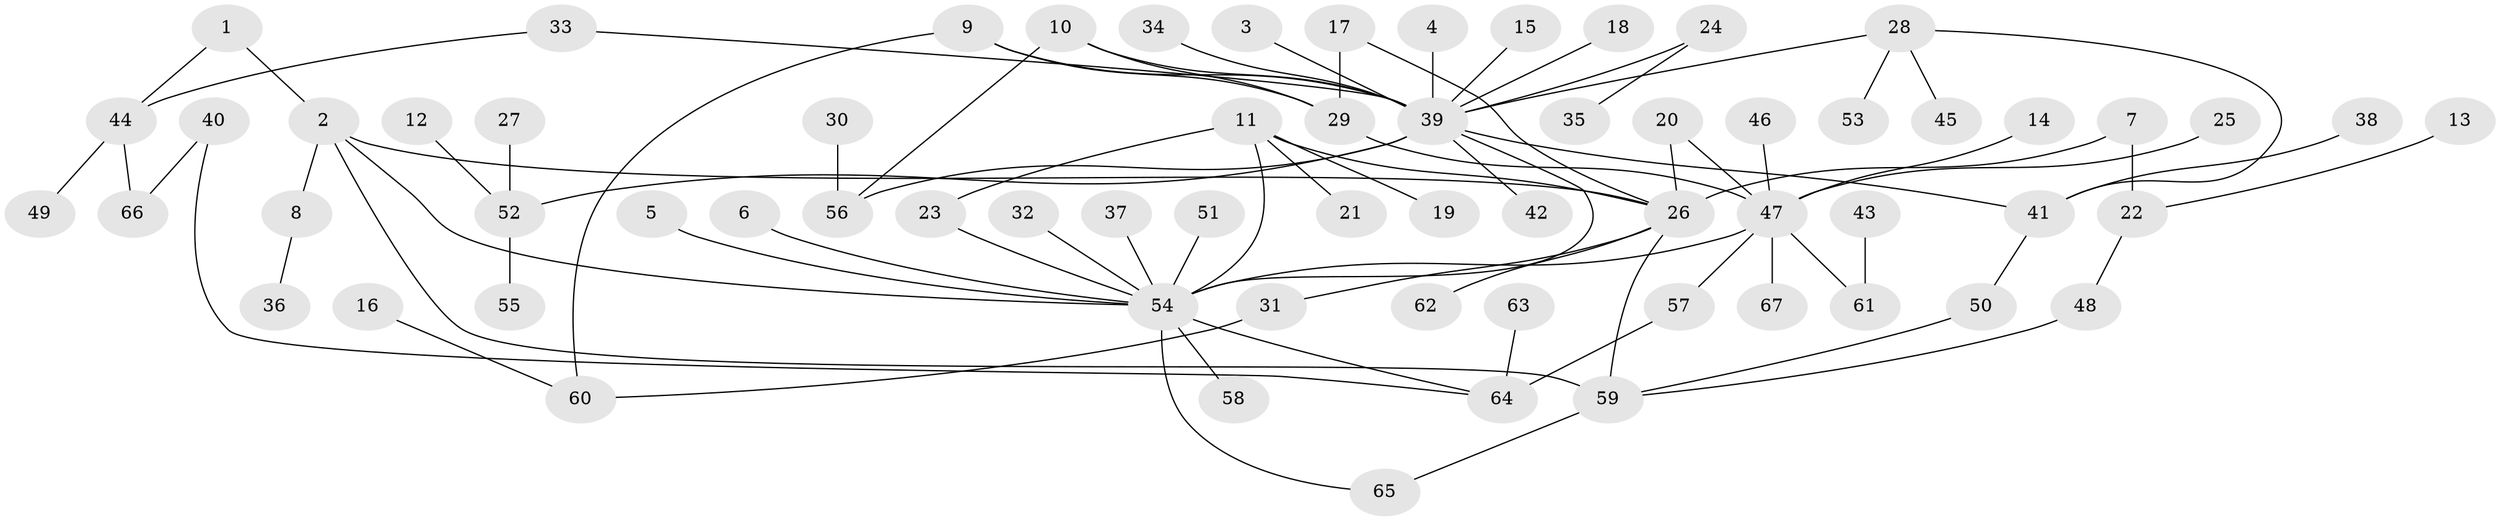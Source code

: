// original degree distribution, {2: 0.23880597014925373, 6: 0.04477611940298507, 16: 0.007462686567164179, 7: 0.022388059701492536, 1: 0.5298507462686567, 18: 0.007462686567164179, 11: 0.007462686567164179, 4: 0.03731343283582089, 8: 0.007462686567164179, 3: 0.09701492537313433}
// Generated by graph-tools (version 1.1) at 2025/01/03/09/25 03:01:42]
// undirected, 67 vertices, 82 edges
graph export_dot {
graph [start="1"]
  node [color=gray90,style=filled];
  1;
  2;
  3;
  4;
  5;
  6;
  7;
  8;
  9;
  10;
  11;
  12;
  13;
  14;
  15;
  16;
  17;
  18;
  19;
  20;
  21;
  22;
  23;
  24;
  25;
  26;
  27;
  28;
  29;
  30;
  31;
  32;
  33;
  34;
  35;
  36;
  37;
  38;
  39;
  40;
  41;
  42;
  43;
  44;
  45;
  46;
  47;
  48;
  49;
  50;
  51;
  52;
  53;
  54;
  55;
  56;
  57;
  58;
  59;
  60;
  61;
  62;
  63;
  64;
  65;
  66;
  67;
  1 -- 2 [weight=1.0];
  1 -- 44 [weight=1.0];
  2 -- 8 [weight=1.0];
  2 -- 26 [weight=1.0];
  2 -- 54 [weight=1.0];
  2 -- 59 [weight=1.0];
  3 -- 39 [weight=1.0];
  4 -- 39 [weight=1.0];
  5 -- 54 [weight=1.0];
  6 -- 54 [weight=1.0];
  7 -- 22 [weight=1.0];
  7 -- 26 [weight=1.0];
  8 -- 36 [weight=1.0];
  9 -- 29 [weight=1.0];
  9 -- 39 [weight=1.0];
  9 -- 60 [weight=1.0];
  10 -- 29 [weight=1.0];
  10 -- 39 [weight=1.0];
  10 -- 56 [weight=1.0];
  11 -- 19 [weight=1.0];
  11 -- 21 [weight=1.0];
  11 -- 23 [weight=1.0];
  11 -- 26 [weight=1.0];
  11 -- 54 [weight=1.0];
  12 -- 52 [weight=1.0];
  13 -- 22 [weight=1.0];
  14 -- 47 [weight=1.0];
  15 -- 39 [weight=1.0];
  16 -- 60 [weight=1.0];
  17 -- 26 [weight=1.0];
  17 -- 29 [weight=1.0];
  18 -- 39 [weight=1.0];
  20 -- 26 [weight=1.0];
  20 -- 47 [weight=1.0];
  22 -- 48 [weight=1.0];
  23 -- 54 [weight=1.0];
  24 -- 35 [weight=1.0];
  24 -- 39 [weight=1.0];
  25 -- 47 [weight=1.0];
  26 -- 31 [weight=1.0];
  26 -- 59 [weight=1.0];
  26 -- 62 [weight=1.0];
  27 -- 52 [weight=1.0];
  28 -- 39 [weight=1.0];
  28 -- 41 [weight=1.0];
  28 -- 45 [weight=1.0];
  28 -- 53 [weight=1.0];
  29 -- 47 [weight=1.0];
  30 -- 56 [weight=1.0];
  31 -- 60 [weight=1.0];
  32 -- 54 [weight=1.0];
  33 -- 39 [weight=1.0];
  33 -- 44 [weight=1.0];
  34 -- 39 [weight=1.0];
  37 -- 54 [weight=1.0];
  38 -- 41 [weight=1.0];
  39 -- 41 [weight=1.0];
  39 -- 42 [weight=1.0];
  39 -- 52 [weight=1.0];
  39 -- 54 [weight=1.0];
  39 -- 56 [weight=1.0];
  40 -- 64 [weight=1.0];
  40 -- 66 [weight=1.0];
  41 -- 50 [weight=1.0];
  43 -- 61 [weight=1.0];
  44 -- 49 [weight=1.0];
  44 -- 66 [weight=1.0];
  46 -- 47 [weight=1.0];
  47 -- 54 [weight=1.0];
  47 -- 57 [weight=1.0];
  47 -- 61 [weight=1.0];
  47 -- 67 [weight=1.0];
  48 -- 59 [weight=1.0];
  50 -- 59 [weight=1.0];
  51 -- 54 [weight=1.0];
  52 -- 55 [weight=1.0];
  54 -- 58 [weight=1.0];
  54 -- 64 [weight=1.0];
  54 -- 65 [weight=1.0];
  57 -- 64 [weight=1.0];
  59 -- 65 [weight=1.0];
  63 -- 64 [weight=1.0];
}
